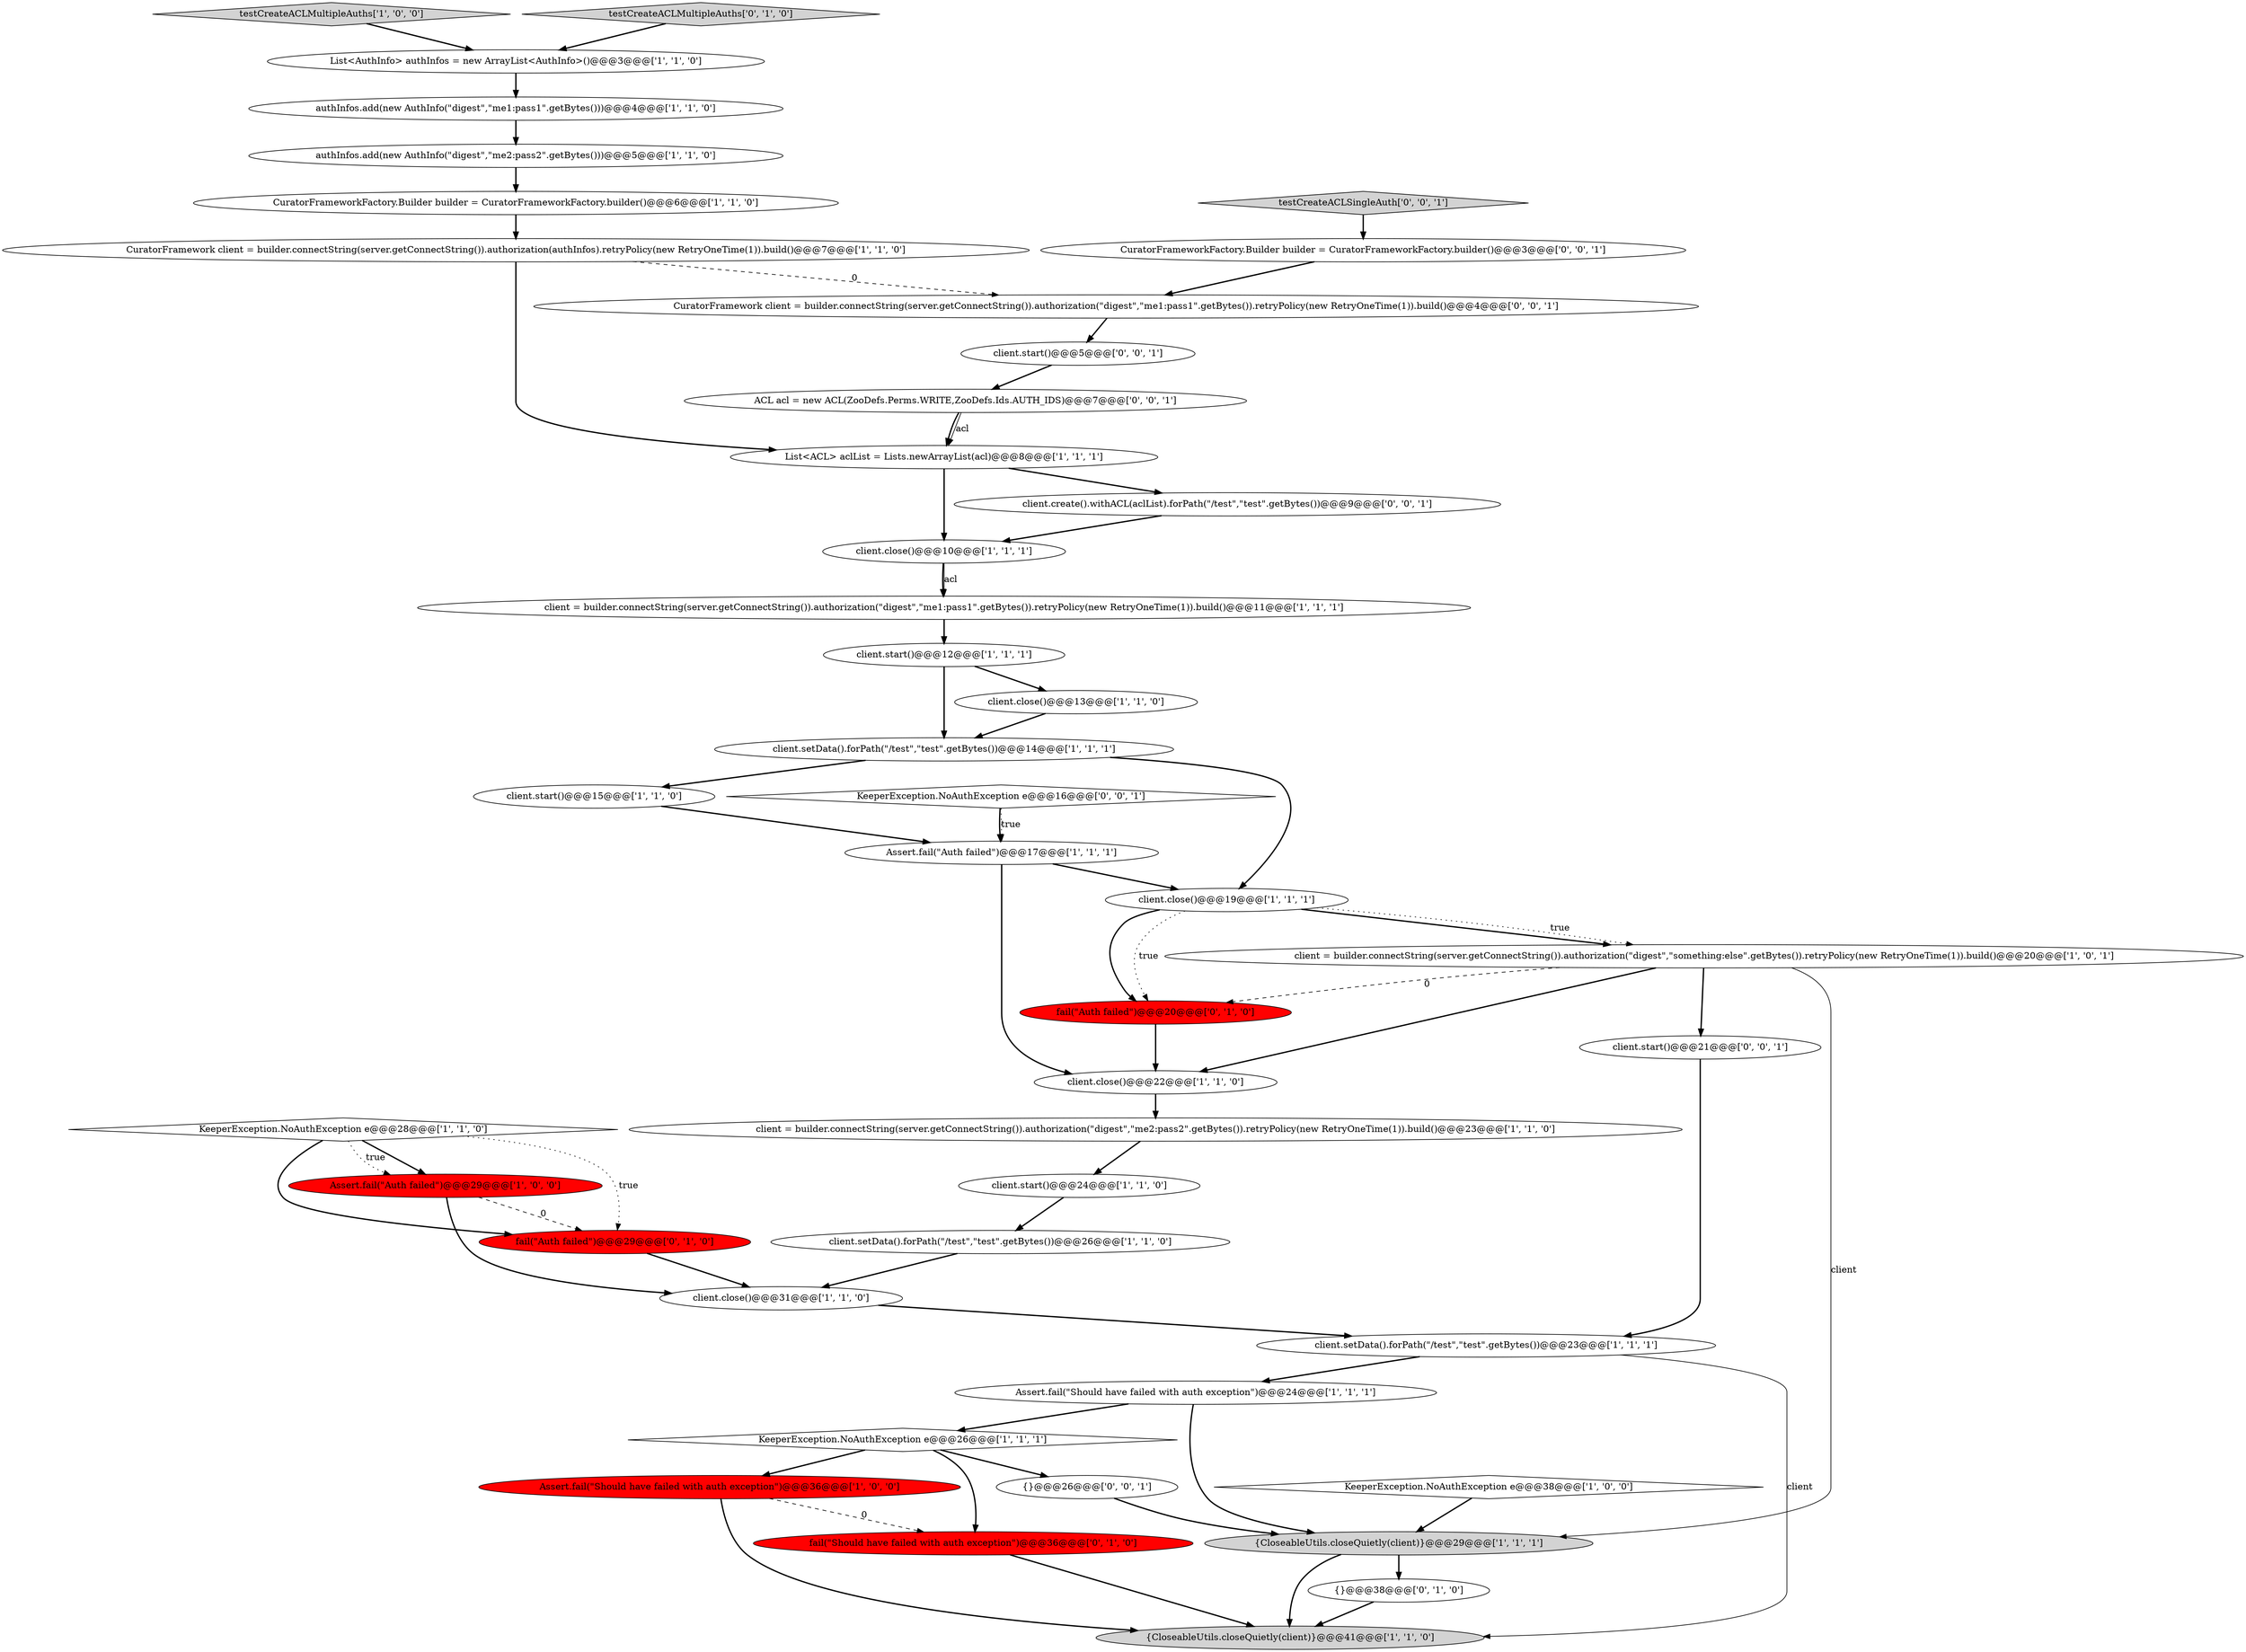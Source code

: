 digraph {
0 [style = filled, label = "authInfos.add(new AuthInfo(\"digest\",\"me1:pass1\".getBytes()))@@@4@@@['1', '1', '0']", fillcolor = white, shape = ellipse image = "AAA0AAABBB1BBB"];
35 [style = filled, label = "testCreateACLSingleAuth['0', '0', '1']", fillcolor = lightgray, shape = diamond image = "AAA0AAABBB3BBB"];
7 [style = filled, label = "client.setData().forPath(\"/test\",\"test\".getBytes())@@@26@@@['1', '1', '0']", fillcolor = white, shape = ellipse image = "AAA0AAABBB1BBB"];
15 [style = filled, label = "Assert.fail(\"Auth failed\")@@@17@@@['1', '1', '1']", fillcolor = white, shape = ellipse image = "AAA0AAABBB1BBB"];
20 [style = filled, label = "client = builder.connectString(server.getConnectString()).authorization(\"digest\",\"me2:pass2\".getBytes()).retryPolicy(new RetryOneTime(1)).build()@@@23@@@['1', '1', '0']", fillcolor = white, shape = ellipse image = "AAA0AAABBB1BBB"];
24 [style = filled, label = "List<ACL> aclList = Lists.newArrayList(acl)@@@8@@@['1', '1', '1']", fillcolor = white, shape = ellipse image = "AAA0AAABBB1BBB"];
13 [style = filled, label = "KeeperException.NoAuthException e@@@28@@@['1', '1', '0']", fillcolor = white, shape = diamond image = "AAA0AAABBB1BBB"];
4 [style = filled, label = "client = builder.connectString(server.getConnectString()).authorization(\"digest\",\"something:else\".getBytes()).retryPolicy(new RetryOneTime(1)).build()@@@20@@@['1', '0', '1']", fillcolor = white, shape = ellipse image = "AAA0AAABBB1BBB"];
29 [style = filled, label = "Assert.fail(\"Should have failed with auth exception\")@@@24@@@['1', '1', '1']", fillcolor = white, shape = ellipse image = "AAA0AAABBB1BBB"];
14 [style = filled, label = "client.close()@@@31@@@['1', '1', '0']", fillcolor = white, shape = ellipse image = "AAA0AAABBB1BBB"];
2 [style = filled, label = "client.start()@@@12@@@['1', '1', '1']", fillcolor = white, shape = ellipse image = "AAA0AAABBB1BBB"];
10 [style = filled, label = "Assert.fail(\"Should have failed with auth exception\")@@@36@@@['1', '0', '0']", fillcolor = red, shape = ellipse image = "AAA1AAABBB1BBB"];
19 [style = filled, label = "CuratorFramework client = builder.connectString(server.getConnectString()).authorization(authInfos).retryPolicy(new RetryOneTime(1)).build()@@@7@@@['1', '1', '0']", fillcolor = white, shape = ellipse image = "AAA0AAABBB1BBB"];
16 [style = filled, label = "{CloseableUtils.closeQuietly(client)}@@@29@@@['1', '1', '1']", fillcolor = lightgray, shape = ellipse image = "AAA0AAABBB1BBB"];
42 [style = filled, label = "{}@@@26@@@['0', '0', '1']", fillcolor = white, shape = ellipse image = "AAA0AAABBB3BBB"];
9 [style = filled, label = "Assert.fail(\"Auth failed\")@@@29@@@['1', '0', '0']", fillcolor = red, shape = ellipse image = "AAA1AAABBB1BBB"];
41 [style = filled, label = "KeeperException.NoAuthException e@@@16@@@['0', '0', '1']", fillcolor = white, shape = diamond image = "AAA0AAABBB3BBB"];
17 [style = filled, label = "authInfos.add(new AuthInfo(\"digest\",\"me2:pass2\".getBytes()))@@@5@@@['1', '1', '0']", fillcolor = white, shape = ellipse image = "AAA0AAABBB1BBB"];
40 [style = filled, label = "client.start()@@@5@@@['0', '0', '1']", fillcolor = white, shape = ellipse image = "AAA0AAABBB3BBB"];
39 [style = filled, label = "CuratorFrameworkFactory.Builder builder = CuratorFrameworkFactory.builder()@@@3@@@['0', '0', '1']", fillcolor = white, shape = ellipse image = "AAA0AAABBB3BBB"];
3 [style = filled, label = "client.close()@@@13@@@['1', '1', '0']", fillcolor = white, shape = ellipse image = "AAA0AAABBB1BBB"];
1 [style = filled, label = "client = builder.connectString(server.getConnectString()).authorization(\"digest\",\"me1:pass1\".getBytes()).retryPolicy(new RetryOneTime(1)).build()@@@11@@@['1', '1', '1']", fillcolor = white, shape = ellipse image = "AAA0AAABBB1BBB"];
36 [style = filled, label = "CuratorFramework client = builder.connectString(server.getConnectString()).authorization(\"digest\",\"me1:pass1\".getBytes()).retryPolicy(new RetryOneTime(1)).build()@@@4@@@['0', '0', '1']", fillcolor = white, shape = ellipse image = "AAA0AAABBB3BBB"];
28 [style = filled, label = "client.setData().forPath(\"/test\",\"test\".getBytes())@@@23@@@['1', '1', '1']", fillcolor = white, shape = ellipse image = "AAA0AAABBB1BBB"];
11 [style = filled, label = "client.close()@@@10@@@['1', '1', '1']", fillcolor = white, shape = ellipse image = "AAA0AAABBB1BBB"];
38 [style = filled, label = "client.start()@@@21@@@['0', '0', '1']", fillcolor = white, shape = ellipse image = "AAA0AAABBB3BBB"];
25 [style = filled, label = "{CloseableUtils.closeQuietly(client)}@@@41@@@['1', '1', '0']", fillcolor = lightgray, shape = ellipse image = "AAA0AAABBB1BBB"];
33 [style = filled, label = "fail(\"Should have failed with auth exception\")@@@36@@@['0', '1', '0']", fillcolor = red, shape = ellipse image = "AAA1AAABBB2BBB"];
27 [style = filled, label = "client.setData().forPath(\"/test\",\"test\".getBytes())@@@14@@@['1', '1', '1']", fillcolor = white, shape = ellipse image = "AAA0AAABBB1BBB"];
23 [style = filled, label = "CuratorFrameworkFactory.Builder builder = CuratorFrameworkFactory.builder()@@@6@@@['1', '1', '0']", fillcolor = white, shape = ellipse image = "AAA0AAABBB1BBB"];
32 [style = filled, label = "fail(\"Auth failed\")@@@20@@@['0', '1', '0']", fillcolor = red, shape = ellipse image = "AAA1AAABBB2BBB"];
21 [style = filled, label = "List<AuthInfo> authInfos = new ArrayList<AuthInfo>()@@@3@@@['1', '1', '0']", fillcolor = white, shape = ellipse image = "AAA0AAABBB1BBB"];
6 [style = filled, label = "KeeperException.NoAuthException e@@@26@@@['1', '1', '1']", fillcolor = white, shape = diamond image = "AAA0AAABBB1BBB"];
8 [style = filled, label = "testCreateACLMultipleAuths['1', '0', '0']", fillcolor = lightgray, shape = diamond image = "AAA0AAABBB1BBB"];
34 [style = filled, label = "fail(\"Auth failed\")@@@29@@@['0', '1', '0']", fillcolor = red, shape = ellipse image = "AAA1AAABBB2BBB"];
37 [style = filled, label = "client.create().withACL(aclList).forPath(\"/test\",\"test\".getBytes())@@@9@@@['0', '0', '1']", fillcolor = white, shape = ellipse image = "AAA0AAABBB3BBB"];
22 [style = filled, label = "client.close()@@@19@@@['1', '1', '1']", fillcolor = white, shape = ellipse image = "AAA0AAABBB1BBB"];
31 [style = filled, label = "testCreateACLMultipleAuths['0', '1', '0']", fillcolor = lightgray, shape = diamond image = "AAA0AAABBB2BBB"];
12 [style = filled, label = "KeeperException.NoAuthException e@@@38@@@['1', '0', '0']", fillcolor = white, shape = diamond image = "AAA0AAABBB1BBB"];
43 [style = filled, label = "ACL acl = new ACL(ZooDefs.Perms.WRITE,ZooDefs.Ids.AUTH_IDS)@@@7@@@['0', '0', '1']", fillcolor = white, shape = ellipse image = "AAA0AAABBB3BBB"];
26 [style = filled, label = "client.start()@@@15@@@['1', '1', '0']", fillcolor = white, shape = ellipse image = "AAA0AAABBB1BBB"];
18 [style = filled, label = "client.close()@@@22@@@['1', '1', '0']", fillcolor = white, shape = ellipse image = "AAA0AAABBB1BBB"];
30 [style = filled, label = "{}@@@38@@@['0', '1', '0']", fillcolor = white, shape = ellipse image = "AAA0AAABBB2BBB"];
5 [style = filled, label = "client.start()@@@24@@@['1', '1', '0']", fillcolor = white, shape = ellipse image = "AAA0AAABBB1BBB"];
28->29 [style = bold, label=""];
13->34 [style = bold, label=""];
41->15 [style = dotted, label="true"];
36->40 [style = bold, label=""];
4->38 [style = bold, label=""];
41->15 [style = bold, label=""];
21->0 [style = bold, label=""];
37->11 [style = bold, label=""];
11->1 [style = bold, label=""];
38->28 [style = bold, label=""];
0->17 [style = bold, label=""];
2->3 [style = bold, label=""];
4->16 [style = solid, label="client"];
35->39 [style = bold, label=""];
6->42 [style = bold, label=""];
42->16 [style = bold, label=""];
30->25 [style = bold, label=""];
22->32 [style = bold, label=""];
14->28 [style = bold, label=""];
4->18 [style = bold, label=""];
16->25 [style = bold, label=""];
12->16 [style = bold, label=""];
31->21 [style = bold, label=""];
10->33 [style = dashed, label="0"];
27->22 [style = bold, label=""];
15->18 [style = bold, label=""];
17->23 [style = bold, label=""];
9->34 [style = dashed, label="0"];
15->22 [style = bold, label=""];
20->5 [style = bold, label=""];
22->4 [style = bold, label=""];
3->27 [style = bold, label=""];
19->24 [style = bold, label=""];
7->14 [style = bold, label=""];
43->24 [style = solid, label="acl"];
11->1 [style = solid, label="acl"];
4->32 [style = dashed, label="0"];
18->20 [style = bold, label=""];
29->6 [style = bold, label=""];
19->36 [style = dashed, label="0"];
10->25 [style = bold, label=""];
33->25 [style = bold, label=""];
24->11 [style = bold, label=""];
6->33 [style = bold, label=""];
43->24 [style = bold, label=""];
23->19 [style = bold, label=""];
6->10 [style = bold, label=""];
16->30 [style = bold, label=""];
28->25 [style = solid, label="client"];
26->15 [style = bold, label=""];
24->37 [style = bold, label=""];
9->14 [style = bold, label=""];
8->21 [style = bold, label=""];
2->27 [style = bold, label=""];
5->7 [style = bold, label=""];
1->2 [style = bold, label=""];
34->14 [style = bold, label=""];
13->9 [style = bold, label=""];
32->18 [style = bold, label=""];
40->43 [style = bold, label=""];
22->32 [style = dotted, label="true"];
22->4 [style = dotted, label="true"];
39->36 [style = bold, label=""];
29->16 [style = bold, label=""];
13->34 [style = dotted, label="true"];
27->26 [style = bold, label=""];
13->9 [style = dotted, label="true"];
}
